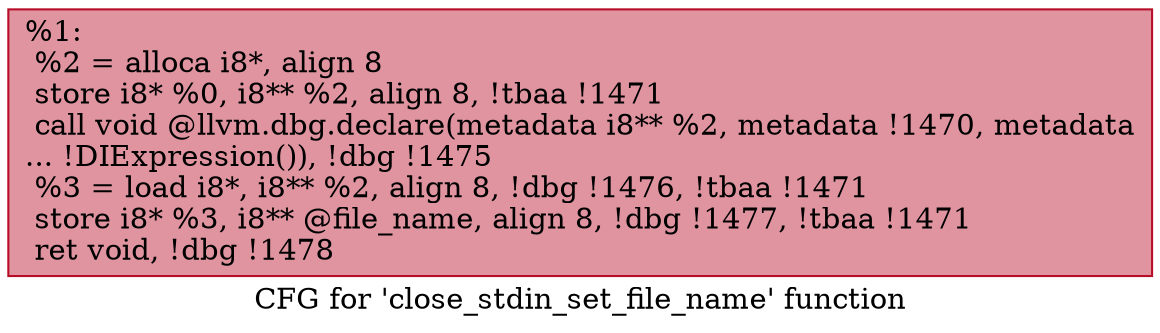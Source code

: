digraph "CFG for 'close_stdin_set_file_name' function" {
	label="CFG for 'close_stdin_set_file_name' function";

	Node0xf903d0 [shape=record,color="#b70d28ff", style=filled, fillcolor="#b70d2870",label="{%1:\l  %2 = alloca i8*, align 8\l  store i8* %0, i8** %2, align 8, !tbaa !1471\l  call void @llvm.dbg.declare(metadata i8** %2, metadata !1470, metadata\l... !DIExpression()), !dbg !1475\l  %3 = load i8*, i8** %2, align 8, !dbg !1476, !tbaa !1471\l  store i8* %3, i8** @file_name, align 8, !dbg !1477, !tbaa !1471\l  ret void, !dbg !1478\l}"];
}
